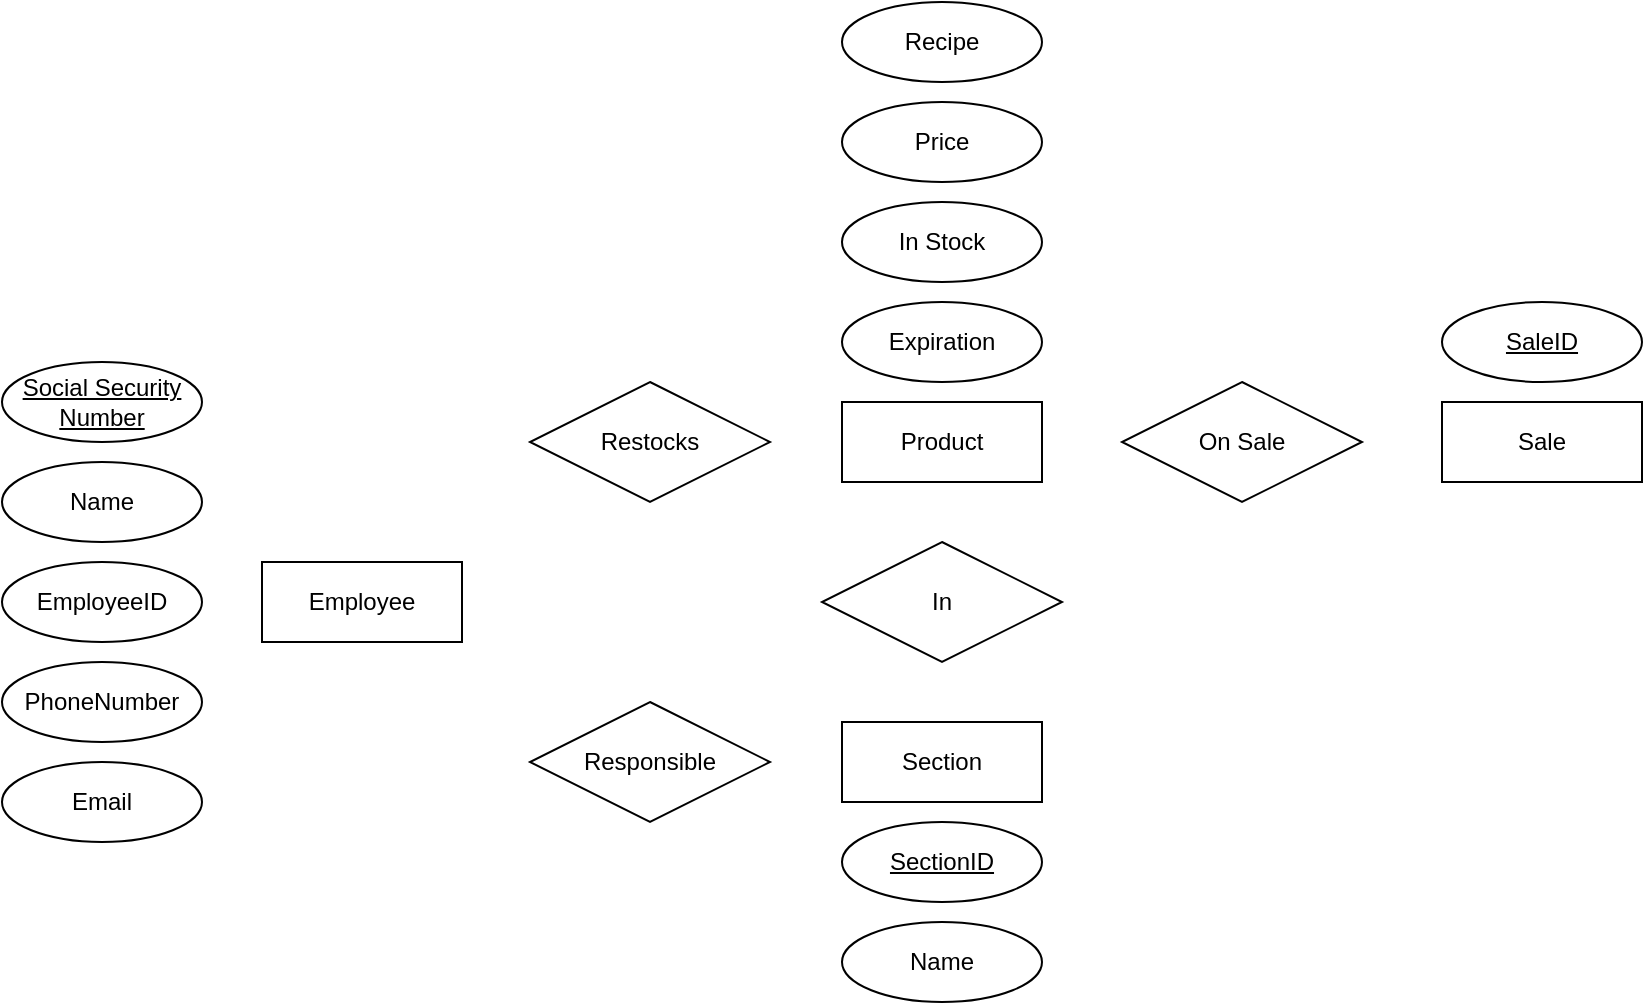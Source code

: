 <mxfile version="15.9.4" type="device"><diagram id="rJfPnjySZVLOfFBN-i55" name="Page-1"><mxGraphModel dx="1609" dy="446" grid="1" gridSize="10" guides="1" tooltips="1" connect="1" arrows="1" fold="1" page="1" pageScale="1" pageWidth="827" pageHeight="1169" math="0" shadow="0"><root><mxCell id="0"/><mxCell id="1" parent="0"/><mxCell id="DPilvui2ZwHi3SOUnTlI-1" value="Employee" style="whiteSpace=wrap;html=1;align=center;" vertex="1" parent="1"><mxGeometry x="110" y="300" width="100" height="40" as="geometry"/></mxCell><mxCell id="DPilvui2ZwHi3SOUnTlI-2" value="Social Security Number" style="ellipse;whiteSpace=wrap;html=1;align=center;fontStyle=4;" vertex="1" parent="1"><mxGeometry x="-20" y="200" width="100" height="40" as="geometry"/></mxCell><mxCell id="DPilvui2ZwHi3SOUnTlI-3" value="PhoneNumber" style="ellipse;whiteSpace=wrap;html=1;align=center;" vertex="1" parent="1"><mxGeometry x="-20" y="350" width="100" height="40" as="geometry"/></mxCell><mxCell id="DPilvui2ZwHi3SOUnTlI-4" value="Name" style="ellipse;whiteSpace=wrap;html=1;align=center;" vertex="1" parent="1"><mxGeometry x="-20" y="250" width="100" height="40" as="geometry"/></mxCell><mxCell id="DPilvui2ZwHi3SOUnTlI-5" value="EmployeeID" style="ellipse;whiteSpace=wrap;html=1;align=center;" vertex="1" parent="1"><mxGeometry x="-20" y="300" width="100" height="40" as="geometry"/></mxCell><mxCell id="DPilvui2ZwHi3SOUnTlI-6" value="Email" style="ellipse;whiteSpace=wrap;html=1;align=center;" vertex="1" parent="1"><mxGeometry x="-20" y="400" width="100" height="40" as="geometry"/></mxCell><mxCell id="DPilvui2ZwHi3SOUnTlI-12" value="Product" style="whiteSpace=wrap;html=1;align=center;" vertex="1" parent="1"><mxGeometry x="400" y="220" width="100" height="40" as="geometry"/></mxCell><mxCell id="DPilvui2ZwHi3SOUnTlI-13" value="Restocks" style="shape=rhombus;perimeter=rhombusPerimeter;whiteSpace=wrap;html=1;align=center;" vertex="1" parent="1"><mxGeometry x="244" y="210" width="120" height="60" as="geometry"/></mxCell><mxCell id="DPilvui2ZwHi3SOUnTlI-16" value="In" style="shape=rhombus;perimeter=rhombusPerimeter;whiteSpace=wrap;html=1;align=center;" vertex="1" parent="1"><mxGeometry x="390" y="290" width="120" height="60" as="geometry"/></mxCell><mxCell id="DPilvui2ZwHi3SOUnTlI-19" value="Section" style="whiteSpace=wrap;html=1;align=center;" vertex="1" parent="1"><mxGeometry x="400" y="380" width="100" height="40" as="geometry"/></mxCell><mxCell id="DPilvui2ZwHi3SOUnTlI-21" value="Name" style="ellipse;whiteSpace=wrap;html=1;align=center;" vertex="1" parent="1"><mxGeometry x="400" y="480" width="100" height="40" as="geometry"/></mxCell><mxCell id="DPilvui2ZwHi3SOUnTlI-23" value="Responsible" style="shape=rhombus;perimeter=rhombusPerimeter;whiteSpace=wrap;html=1;align=center;" vertex="1" parent="1"><mxGeometry x="244" y="370" width="120" height="60" as="geometry"/></mxCell><mxCell id="DPilvui2ZwHi3SOUnTlI-29" value="In Stock" style="ellipse;whiteSpace=wrap;html=1;align=center;" vertex="1" parent="1"><mxGeometry x="400" y="120" width="100" height="40" as="geometry"/></mxCell><mxCell id="DPilvui2ZwHi3SOUnTlI-30" value="Recipe" style="ellipse;whiteSpace=wrap;html=1;align=center;" vertex="1" parent="1"><mxGeometry x="400" y="20" width="100" height="40" as="geometry"/></mxCell><mxCell id="DPilvui2ZwHi3SOUnTlI-31" value="Price" style="ellipse;whiteSpace=wrap;html=1;align=center;" vertex="1" parent="1"><mxGeometry x="400" y="70" width="100" height="40" as="geometry"/></mxCell><mxCell id="DPilvui2ZwHi3SOUnTlI-32" value="Expiration" style="ellipse;whiteSpace=wrap;html=1;align=center;" vertex="1" parent="1"><mxGeometry x="400" y="170" width="100" height="40" as="geometry"/></mxCell><mxCell id="DPilvui2ZwHi3SOUnTlI-39" value="On Sale" style="shape=rhombus;perimeter=rhombusPerimeter;whiteSpace=wrap;html=1;align=center;" vertex="1" parent="1"><mxGeometry x="540" y="210" width="120" height="60" as="geometry"/></mxCell><mxCell id="DPilvui2ZwHi3SOUnTlI-40" value="Sale" style="whiteSpace=wrap;html=1;align=center;" vertex="1" parent="1"><mxGeometry x="700" y="220" width="100" height="40" as="geometry"/></mxCell><mxCell id="DPilvui2ZwHi3SOUnTlI-41" value="SaleID" style="ellipse;whiteSpace=wrap;html=1;align=center;fontStyle=4;" vertex="1" parent="1"><mxGeometry x="700" y="170" width="100" height="40" as="geometry"/></mxCell><mxCell id="DPilvui2ZwHi3SOUnTlI-42" value="SectionID" style="ellipse;whiteSpace=wrap;html=1;align=center;fontStyle=4;" vertex="1" parent="1"><mxGeometry x="400" y="430" width="100" height="40" as="geometry"/></mxCell></root></mxGraphModel></diagram></mxfile>